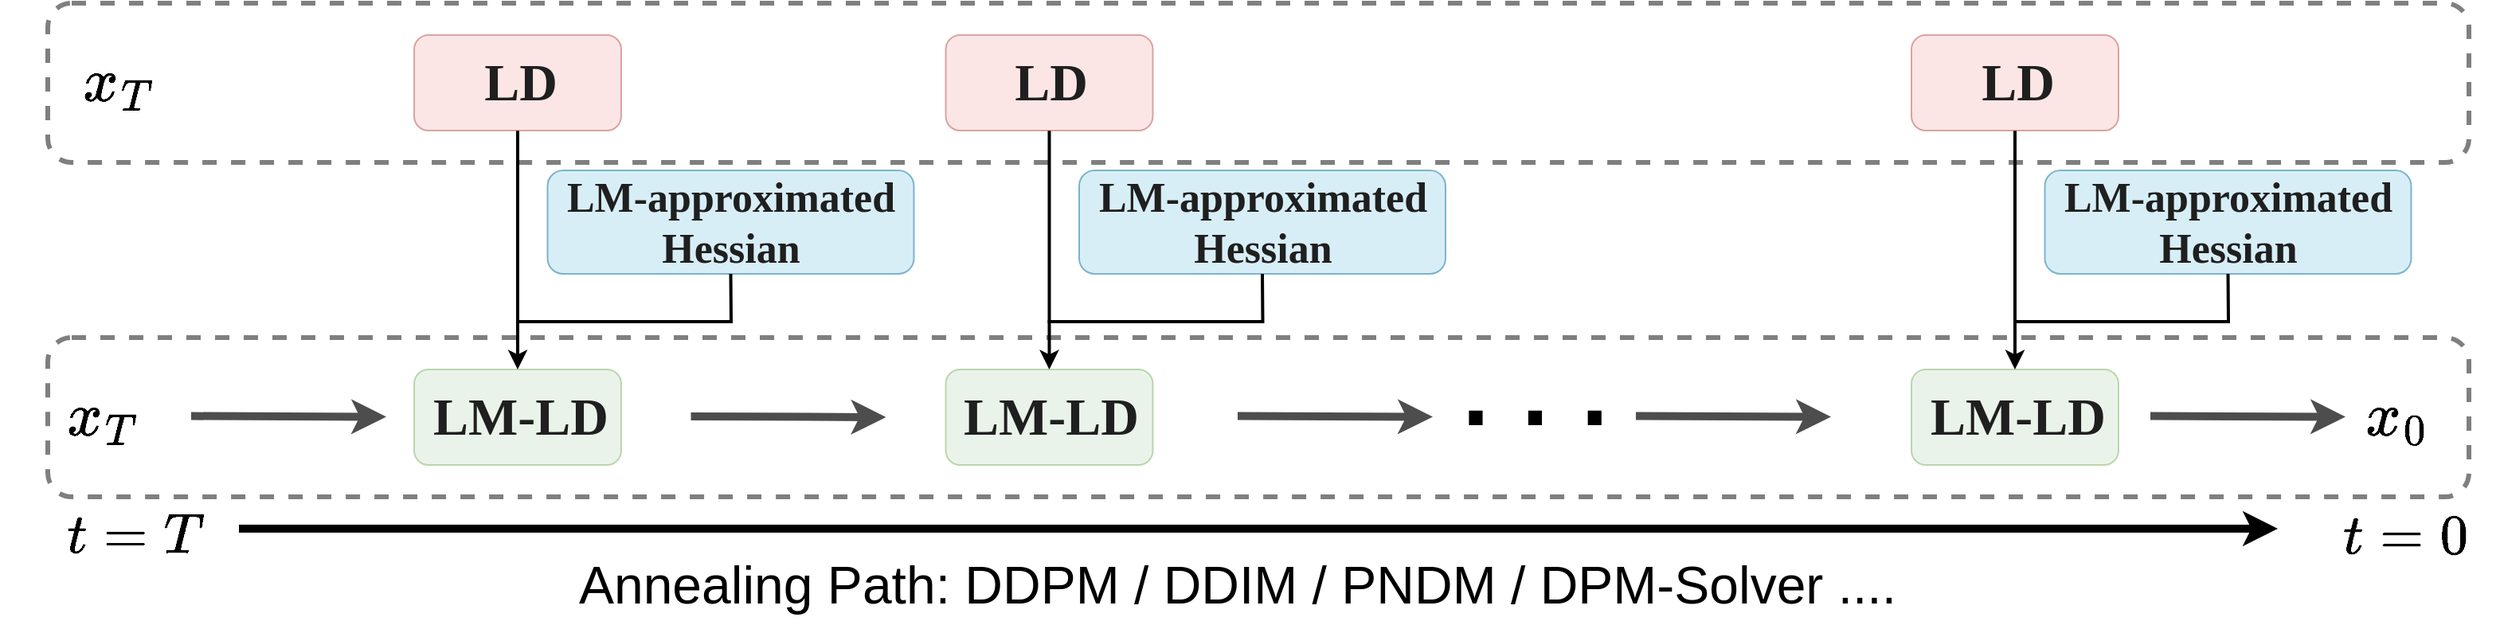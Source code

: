 <mxfile version="24.7.10">
  <diagram name="第 1 页" id="lS-i0Gt15iTJMl3-oWpZ">
    <mxGraphModel dx="2330" dy="1331" grid="1" gridSize="10" guides="1" tooltips="1" connect="1" arrows="1" fold="1" page="1" pageScale="1" pageWidth="1654" pageHeight="1169" math="1" shadow="0">
      <root>
        <mxCell id="0" />
        <mxCell id="1" parent="0" />
        <mxCell id="y4yGmVKCfS3PrLfLOZ-u-2" value="" style="rounded=1;whiteSpace=wrap;html=1;fillColor=none;strokeColor=#000000;opacity=50;dashed=1;strokeWidth=3;" vertex="1" parent="1">
          <mxGeometry x="120" y="360" width="1520" height="100" as="geometry" />
        </mxCell>
        <mxCell id="tqPr3qISnYxZAip9u7IL-2" value="" style="rounded=1;whiteSpace=wrap;html=1;fillColor=#d5e8d4;strokeColor=#82b366;opacity=50;" parent="1" vertex="1">
          <mxGeometry x="350" y="380" width="130" height="60" as="geometry" />
        </mxCell>
        <mxCell id="tqPr3qISnYxZAip9u7IL-1" value="&lt;span style=&quot;color: rgb(31, 31, 31); font-family: &amp;quot;Times New Roman&amp;quot;; text-align: left;&quot;&gt;&lt;font style=&quot;font-size: 33px;&quot;&gt;&lt;b&gt;LM-LD&lt;/b&gt;&lt;/font&gt;&lt;/span&gt;" style="rounded=1;whiteSpace=wrap;html=1;fillColor=none;strokeColor=none;opacity=30;gradientColor=none;" parent="1" vertex="1">
          <mxGeometry x="352.5" y="386.87" width="127.5" height="46.25" as="geometry" />
        </mxCell>
        <mxCell id="tqPr3qISnYxZAip9u7IL-3" value="" style="endArrow=classic;html=1;rounded=0;strokeWidth=5;" parent="1" edge="1">
          <mxGeometry width="50" height="50" relative="1" as="geometry">
            <mxPoint x="240" y="480" as="sourcePoint" />
            <mxPoint x="1520" y="480" as="targetPoint" />
          </mxGeometry>
        </mxCell>
        <mxCell id="tqPr3qISnYxZAip9u7IL-4" value="&lt;font style=&quot;font-size: 30px;&quot;&gt;$$t = T$$&lt;/font&gt;" style="text;html=1;align=center;verticalAlign=middle;whiteSpace=wrap;rounded=0;" parent="1" vertex="1">
          <mxGeometry x="110" y="470" width="130" height="30" as="geometry" />
        </mxCell>
        <mxCell id="tqPr3qISnYxZAip9u7IL-5" value="&lt;font style=&quot;font-size: 30px;&quot;&gt;$$t = 0$$&lt;/font&gt;" style="text;html=1;align=center;verticalAlign=middle;whiteSpace=wrap;rounded=0;" parent="1" vertex="1">
          <mxGeometry x="1570" y="470" width="60" height="30" as="geometry" />
        </mxCell>
        <mxCell id="tqPr3qISnYxZAip9u7IL-6" value="&lt;font style=&quot;font-size: 33px;&quot;&gt;Annealing Path: DDPM / DDIM / PNDM / DPM-Solver ....&lt;/font&gt;" style="text;html=1;align=center;verticalAlign=middle;whiteSpace=wrap;rounded=0;" parent="1" vertex="1">
          <mxGeometry x="367" y="500" width="1000" height="30" as="geometry" />
        </mxCell>
        <mxCell id="tqPr3qISnYxZAip9u7IL-13" style="edgeStyle=orthogonalEdgeStyle;rounded=0;orthogonalLoop=1;jettySize=auto;html=1;strokeWidth=2;entryX=0.5;entryY=0;entryDx=0;entryDy=0;" parent="1" source="tqPr3qISnYxZAip9u7IL-7" target="tqPr3qISnYxZAip9u7IL-2" edge="1">
          <mxGeometry relative="1" as="geometry">
            <mxPoint x="415" y="390" as="targetPoint" />
          </mxGeometry>
        </mxCell>
        <mxCell id="tqPr3qISnYxZAip9u7IL-7" value="" style="rounded=1;whiteSpace=wrap;html=1;fillColor=#f8cecc;strokeColor=#b85450;opacity=50;" parent="1" vertex="1">
          <mxGeometry x="350" y="170" width="130" height="60" as="geometry" />
        </mxCell>
        <mxCell id="tqPr3qISnYxZAip9u7IL-8" value="&lt;span style=&quot;color: rgb(31, 31, 31); font-family: &amp;quot;Times New Roman&amp;quot;; text-align: left;&quot;&gt;&lt;font style=&quot;font-size: 33px;&quot;&gt;&lt;b&gt;LD&lt;/b&gt;&lt;/font&gt;&lt;/span&gt;" style="rounded=1;whiteSpace=wrap;html=1;fillColor=none;strokeColor=none;opacity=30;gradientColor=none;" parent="1" vertex="1">
          <mxGeometry x="352.5" y="176.87" width="127.5" height="46.25" as="geometry" />
        </mxCell>
        <mxCell id="tqPr3qISnYxZAip9u7IL-9" value="" style="rounded=1;whiteSpace=wrap;html=1;fillColor=#b1ddf0;strokeColor=#10739e;opacity=50;" parent="1" vertex="1">
          <mxGeometry x="433.75" y="255" width="230" height="65" as="geometry" />
        </mxCell>
        <mxCell id="tqPr3qISnYxZAip9u7IL-10" value="&lt;span style=&quot;color: rgb(31, 31, 31); font-family: &amp;quot;Times New Roman&amp;quot;; text-align: left; font-size: 26px;&quot;&gt;&lt;font style=&quot;font-size: 26px;&quot;&gt;&lt;b style=&quot;&quot;&gt;LM-approximated&lt;/b&gt;&lt;/font&gt;&lt;/span&gt;&lt;div style=&quot;font-size: 26px;&quot;&gt;&lt;span style=&quot;color: rgb(31, 31, 31); font-family: &amp;quot;Times New Roman&amp;quot;; text-align: left;&quot;&gt;&lt;font style=&quot;font-size: 26px;&quot;&gt;&lt;b style=&quot;&quot;&gt;Hessian&lt;/b&gt;&lt;/font&gt;&lt;/span&gt;&lt;/div&gt;" style="rounded=1;whiteSpace=wrap;html=1;fillColor=none;strokeColor=none;opacity=30;gradientColor=none;" parent="1" vertex="1">
          <mxGeometry x="400" y="264.38" width="297.5" height="46.25" as="geometry" />
        </mxCell>
        <mxCell id="tqPr3qISnYxZAip9u7IL-15" value="" style="endArrow=none;html=1;rounded=0;entryX=0.5;entryY=1;entryDx=0;entryDy=0;strokeWidth=2;" parent="1" target="tqPr3qISnYxZAip9u7IL-9" edge="1">
          <mxGeometry width="50" height="50" relative="1" as="geometry">
            <mxPoint x="414" y="350" as="sourcePoint" />
            <mxPoint x="549" y="320" as="targetPoint" />
            <Array as="points">
              <mxPoint x="549" y="350" />
            </Array>
          </mxGeometry>
        </mxCell>
        <mxCell id="tqPr3qISnYxZAip9u7IL-39" value="" style="rounded=1;whiteSpace=wrap;html=1;fillColor=#d5e8d4;strokeColor=#82b366;opacity=50;" parent="1" vertex="1">
          <mxGeometry x="683.75" y="380" width="130" height="60" as="geometry" />
        </mxCell>
        <mxCell id="tqPr3qISnYxZAip9u7IL-40" value="&lt;span style=&quot;color: rgb(31, 31, 31); font-family: &amp;quot;Times New Roman&amp;quot;; text-align: left;&quot;&gt;&lt;font style=&quot;font-size: 33px;&quot;&gt;&lt;b&gt;LM-LD&lt;/b&gt;&lt;/font&gt;&lt;/span&gt;" style="rounded=1;whiteSpace=wrap;html=1;fillColor=none;strokeColor=none;opacity=30;gradientColor=none;" parent="1" vertex="1">
          <mxGeometry x="686.25" y="386.87" width="127.5" height="46.25" as="geometry" />
        </mxCell>
        <mxCell id="tqPr3qISnYxZAip9u7IL-41" style="edgeStyle=orthogonalEdgeStyle;rounded=0;orthogonalLoop=1;jettySize=auto;html=1;strokeWidth=2;entryX=0.5;entryY=0;entryDx=0;entryDy=0;" parent="1" source="tqPr3qISnYxZAip9u7IL-42" target="tqPr3qISnYxZAip9u7IL-39" edge="1">
          <mxGeometry relative="1" as="geometry">
            <mxPoint x="748.75" y="390" as="targetPoint" />
          </mxGeometry>
        </mxCell>
        <mxCell id="tqPr3qISnYxZAip9u7IL-42" value="" style="rounded=1;whiteSpace=wrap;html=1;fillColor=#f8cecc;strokeColor=#b85450;opacity=50;" parent="1" vertex="1">
          <mxGeometry x="683.75" y="170" width="130" height="60" as="geometry" />
        </mxCell>
        <mxCell id="tqPr3qISnYxZAip9u7IL-43" value="&lt;span style=&quot;color: rgb(31, 31, 31); font-family: &amp;quot;Times New Roman&amp;quot;; text-align: left;&quot;&gt;&lt;font style=&quot;font-size: 33px;&quot;&gt;&lt;b&gt;LD&lt;/b&gt;&lt;/font&gt;&lt;/span&gt;" style="rounded=1;whiteSpace=wrap;html=1;fillColor=none;strokeColor=none;opacity=30;gradientColor=none;" parent="1" vertex="1">
          <mxGeometry x="686.25" y="176.87" width="127.5" height="46.25" as="geometry" />
        </mxCell>
        <mxCell id="tqPr3qISnYxZAip9u7IL-44" value="" style="rounded=1;whiteSpace=wrap;html=1;fillColor=#b1ddf0;strokeColor=#10739e;opacity=50;" parent="1" vertex="1">
          <mxGeometry x="767.5" y="255" width="230" height="65" as="geometry" />
        </mxCell>
        <mxCell id="tqPr3qISnYxZAip9u7IL-45" value="&lt;span style=&quot;color: rgb(31, 31, 31); font-family: &amp;quot;Times New Roman&amp;quot;; text-align: left; font-size: 26px;&quot;&gt;&lt;font style=&quot;font-size: 26px;&quot;&gt;&lt;b style=&quot;&quot;&gt;LM-approximated&lt;/b&gt;&lt;/font&gt;&lt;/span&gt;&lt;div style=&quot;font-size: 26px;&quot;&gt;&lt;span style=&quot;color: rgb(31, 31, 31); font-family: &amp;quot;Times New Roman&amp;quot;; text-align: left;&quot;&gt;&lt;font style=&quot;font-size: 26px;&quot;&gt;&lt;b style=&quot;&quot;&gt;Hessian&lt;/b&gt;&lt;/font&gt;&lt;/span&gt;&lt;/div&gt;" style="rounded=1;whiteSpace=wrap;html=1;fillColor=none;strokeColor=none;opacity=30;gradientColor=none;" parent="1" vertex="1">
          <mxGeometry x="733.75" y="264.38" width="297.5" height="46.25" as="geometry" />
        </mxCell>
        <mxCell id="tqPr3qISnYxZAip9u7IL-46" value="" style="endArrow=none;html=1;rounded=0;entryX=0.5;entryY=1;entryDx=0;entryDy=0;strokeWidth=2;" parent="1" target="tqPr3qISnYxZAip9u7IL-44" edge="1">
          <mxGeometry width="50" height="50" relative="1" as="geometry">
            <mxPoint x="747.75" y="350" as="sourcePoint" />
            <mxPoint x="882.75" y="320" as="targetPoint" />
            <Array as="points">
              <mxPoint x="882.75" y="350" />
            </Array>
          </mxGeometry>
        </mxCell>
        <mxCell id="tqPr3qISnYxZAip9u7IL-47" value="" style="rounded=1;whiteSpace=wrap;html=1;fillColor=#d5e8d4;strokeColor=#82b366;opacity=50;" parent="1" vertex="1">
          <mxGeometry x="1290" y="380" width="130" height="60" as="geometry" />
        </mxCell>
        <mxCell id="tqPr3qISnYxZAip9u7IL-48" value="&lt;span style=&quot;color: rgb(31, 31, 31); font-family: &amp;quot;Times New Roman&amp;quot;; text-align: left;&quot;&gt;&lt;font style=&quot;font-size: 33px;&quot;&gt;&lt;b&gt;LM-LD&lt;/b&gt;&lt;/font&gt;&lt;/span&gt;" style="rounded=1;whiteSpace=wrap;html=1;fillColor=none;strokeColor=none;opacity=30;gradientColor=none;" parent="1" vertex="1">
          <mxGeometry x="1292.5" y="386.87" width="127.5" height="46.25" as="geometry" />
        </mxCell>
        <mxCell id="tqPr3qISnYxZAip9u7IL-49" style="edgeStyle=orthogonalEdgeStyle;rounded=0;orthogonalLoop=1;jettySize=auto;html=1;strokeWidth=2;entryX=0.5;entryY=0;entryDx=0;entryDy=0;" parent="1" source="tqPr3qISnYxZAip9u7IL-50" target="tqPr3qISnYxZAip9u7IL-47" edge="1">
          <mxGeometry relative="1" as="geometry">
            <mxPoint x="1355" y="390" as="targetPoint" />
          </mxGeometry>
        </mxCell>
        <mxCell id="tqPr3qISnYxZAip9u7IL-50" value="" style="rounded=1;whiteSpace=wrap;html=1;fillColor=#f8cecc;strokeColor=#b85450;opacity=50;" parent="1" vertex="1">
          <mxGeometry x="1290" y="170" width="130" height="60" as="geometry" />
        </mxCell>
        <mxCell id="tqPr3qISnYxZAip9u7IL-51" value="&lt;span style=&quot;color: rgb(31, 31, 31); font-family: &amp;quot;Times New Roman&amp;quot;; text-align: left;&quot;&gt;&lt;font style=&quot;font-size: 33px;&quot;&gt;&lt;b&gt;LD&lt;/b&gt;&lt;/font&gt;&lt;/span&gt;" style="rounded=1;whiteSpace=wrap;html=1;fillColor=none;strokeColor=none;opacity=30;gradientColor=none;" parent="1" vertex="1">
          <mxGeometry x="1292.5" y="176.87" width="127.5" height="46.25" as="geometry" />
        </mxCell>
        <mxCell id="tqPr3qISnYxZAip9u7IL-52" value="" style="rounded=1;whiteSpace=wrap;html=1;fillColor=#b1ddf0;strokeColor=#10739e;opacity=50;" parent="1" vertex="1">
          <mxGeometry x="1373.75" y="255" width="230" height="65" as="geometry" />
        </mxCell>
        <mxCell id="tqPr3qISnYxZAip9u7IL-53" value="&lt;span style=&quot;color: rgb(31, 31, 31); font-family: &amp;quot;Times New Roman&amp;quot;; text-align: left; font-size: 26px;&quot;&gt;&lt;font style=&quot;font-size: 26px;&quot;&gt;&lt;b style=&quot;&quot;&gt;LM-approximated&lt;/b&gt;&lt;/font&gt;&lt;/span&gt;&lt;div style=&quot;font-size: 26px;&quot;&gt;&lt;span style=&quot;color: rgb(31, 31, 31); font-family: &amp;quot;Times New Roman&amp;quot;; text-align: left;&quot;&gt;&lt;font style=&quot;font-size: 26px;&quot;&gt;&lt;b style=&quot;&quot;&gt;Hessian&lt;/b&gt;&lt;/font&gt;&lt;/span&gt;&lt;/div&gt;" style="rounded=1;whiteSpace=wrap;html=1;fillColor=none;strokeColor=none;opacity=30;gradientColor=none;" parent="1" vertex="1">
          <mxGeometry x="1340" y="264.38" width="297.5" height="46.25" as="geometry" />
        </mxCell>
        <mxCell id="tqPr3qISnYxZAip9u7IL-54" value="" style="endArrow=none;html=1;rounded=0;entryX=0.5;entryY=1;entryDx=0;entryDy=0;strokeWidth=2;" parent="1" target="tqPr3qISnYxZAip9u7IL-52" edge="1">
          <mxGeometry width="50" height="50" relative="1" as="geometry">
            <mxPoint x="1354" y="350" as="sourcePoint" />
            <mxPoint x="1489" y="320" as="targetPoint" />
            <Array as="points">
              <mxPoint x="1489" y="350" />
            </Array>
          </mxGeometry>
        </mxCell>
        <mxCell id="tqPr3qISnYxZAip9u7IL-58" value="&lt;font style=&quot;font-size: 33px;&quot;&gt;$$x_T$$&lt;/font&gt;" style="text;html=1;align=center;verticalAlign=middle;whiteSpace=wrap;rounded=0;" parent="1" vertex="1">
          <mxGeometry x="90" y="395" width="130" height="30" as="geometry" />
        </mxCell>
        <mxCell id="y4yGmVKCfS3PrLfLOZ-u-1" value="&lt;font style=&quot;font-size: 33px;&quot;&gt;$$x_T$$&lt;/font&gt;" style="text;html=1;align=center;verticalAlign=middle;whiteSpace=wrap;rounded=0;" vertex="1" parent="1">
          <mxGeometry x="100" y="184.99" width="130" height="30" as="geometry" />
        </mxCell>
        <mxCell id="y4yGmVKCfS3PrLfLOZ-u-3" value="" style="endArrow=classic;html=1;rounded=0;strokeWidth=5;strokeColor=#4D4D4D;" edge="1" parent="1">
          <mxGeometry width="50" height="50" relative="1" as="geometry">
            <mxPoint x="210" y="409.28" as="sourcePoint" />
            <mxPoint x="332.5" y="409.78" as="targetPoint" />
          </mxGeometry>
        </mxCell>
        <mxCell id="y4yGmVKCfS3PrLfLOZ-u-4" value="" style="endArrow=classic;html=1;rounded=0;strokeWidth=5;strokeColor=#4D4D4D;" edge="1" parent="1">
          <mxGeometry width="50" height="50" relative="1" as="geometry">
            <mxPoint x="523.75" y="409.5" as="sourcePoint" />
            <mxPoint x="646.25" y="410" as="targetPoint" />
          </mxGeometry>
        </mxCell>
        <mxCell id="y4yGmVKCfS3PrLfLOZ-u-5" style="edgeStyle=orthogonalEdgeStyle;rounded=0;orthogonalLoop=1;jettySize=auto;html=1;exitX=0.5;exitY=1;exitDx=0;exitDy=0;" edge="1" parent="1" source="tqPr3qISnYxZAip9u7IL-58" target="tqPr3qISnYxZAip9u7IL-58">
          <mxGeometry relative="1" as="geometry" />
        </mxCell>
        <mxCell id="y4yGmVKCfS3PrLfLOZ-u-6" value="" style="endArrow=classic;html=1;rounded=0;strokeWidth=5;strokeColor=#4D4D4D;" edge="1" parent="1">
          <mxGeometry width="50" height="50" relative="1" as="geometry">
            <mxPoint x="867" y="409.3" as="sourcePoint" />
            <mxPoint x="989.5" y="409.8" as="targetPoint" />
          </mxGeometry>
        </mxCell>
        <mxCell id="y4yGmVKCfS3PrLfLOZ-u-7" value="" style="endArrow=classic;html=1;rounded=0;strokeWidth=5;strokeColor=#4D4D4D;" edge="1" parent="1">
          <mxGeometry width="50" height="50" relative="1" as="geometry">
            <mxPoint x="1117" y="409.3" as="sourcePoint" />
            <mxPoint x="1239.5" y="409.8" as="targetPoint" />
          </mxGeometry>
        </mxCell>
        <mxCell id="y4yGmVKCfS3PrLfLOZ-u-8" value="&lt;font size=&quot;1&quot; style=&quot;&quot;&gt;&lt;b style=&quot;font-size: 61px;&quot;&gt;&amp;nbsp;· · ·&lt;/b&gt;&lt;/font&gt;" style="text;html=1;align=center;verticalAlign=middle;whiteSpace=wrap;rounded=0;" vertex="1" parent="1">
          <mxGeometry x="977" y="380" width="140" height="60" as="geometry" />
        </mxCell>
        <mxCell id="y4yGmVKCfS3PrLfLOZ-u-9" value="" style="endArrow=classic;html=1;rounded=0;strokeWidth=5;strokeColor=#4D4D4D;" edge="1" parent="1">
          <mxGeometry width="50" height="50" relative="1" as="geometry">
            <mxPoint x="1440" y="409.28" as="sourcePoint" />
            <mxPoint x="1562.5" y="409.78" as="targetPoint" />
          </mxGeometry>
        </mxCell>
        <mxCell id="y4yGmVKCfS3PrLfLOZ-u-10" value="&lt;font style=&quot;font-size: 33px;&quot;&gt;$$x_0$$&lt;/font&gt;" style="text;html=1;align=center;verticalAlign=middle;whiteSpace=wrap;rounded=0;" vertex="1" parent="1">
          <mxGeometry x="1540" y="395" width="110" height="30" as="geometry" />
        </mxCell>
        <mxCell id="y4yGmVKCfS3PrLfLOZ-u-14" value="" style="rounded=1;whiteSpace=wrap;html=1;fillColor=none;strokeColor=#000000;opacity=50;dashed=1;strokeWidth=3;" vertex="1" parent="1">
          <mxGeometry x="120" y="149.99" width="1520" height="100" as="geometry" />
        </mxCell>
      </root>
    </mxGraphModel>
  </diagram>
</mxfile>
